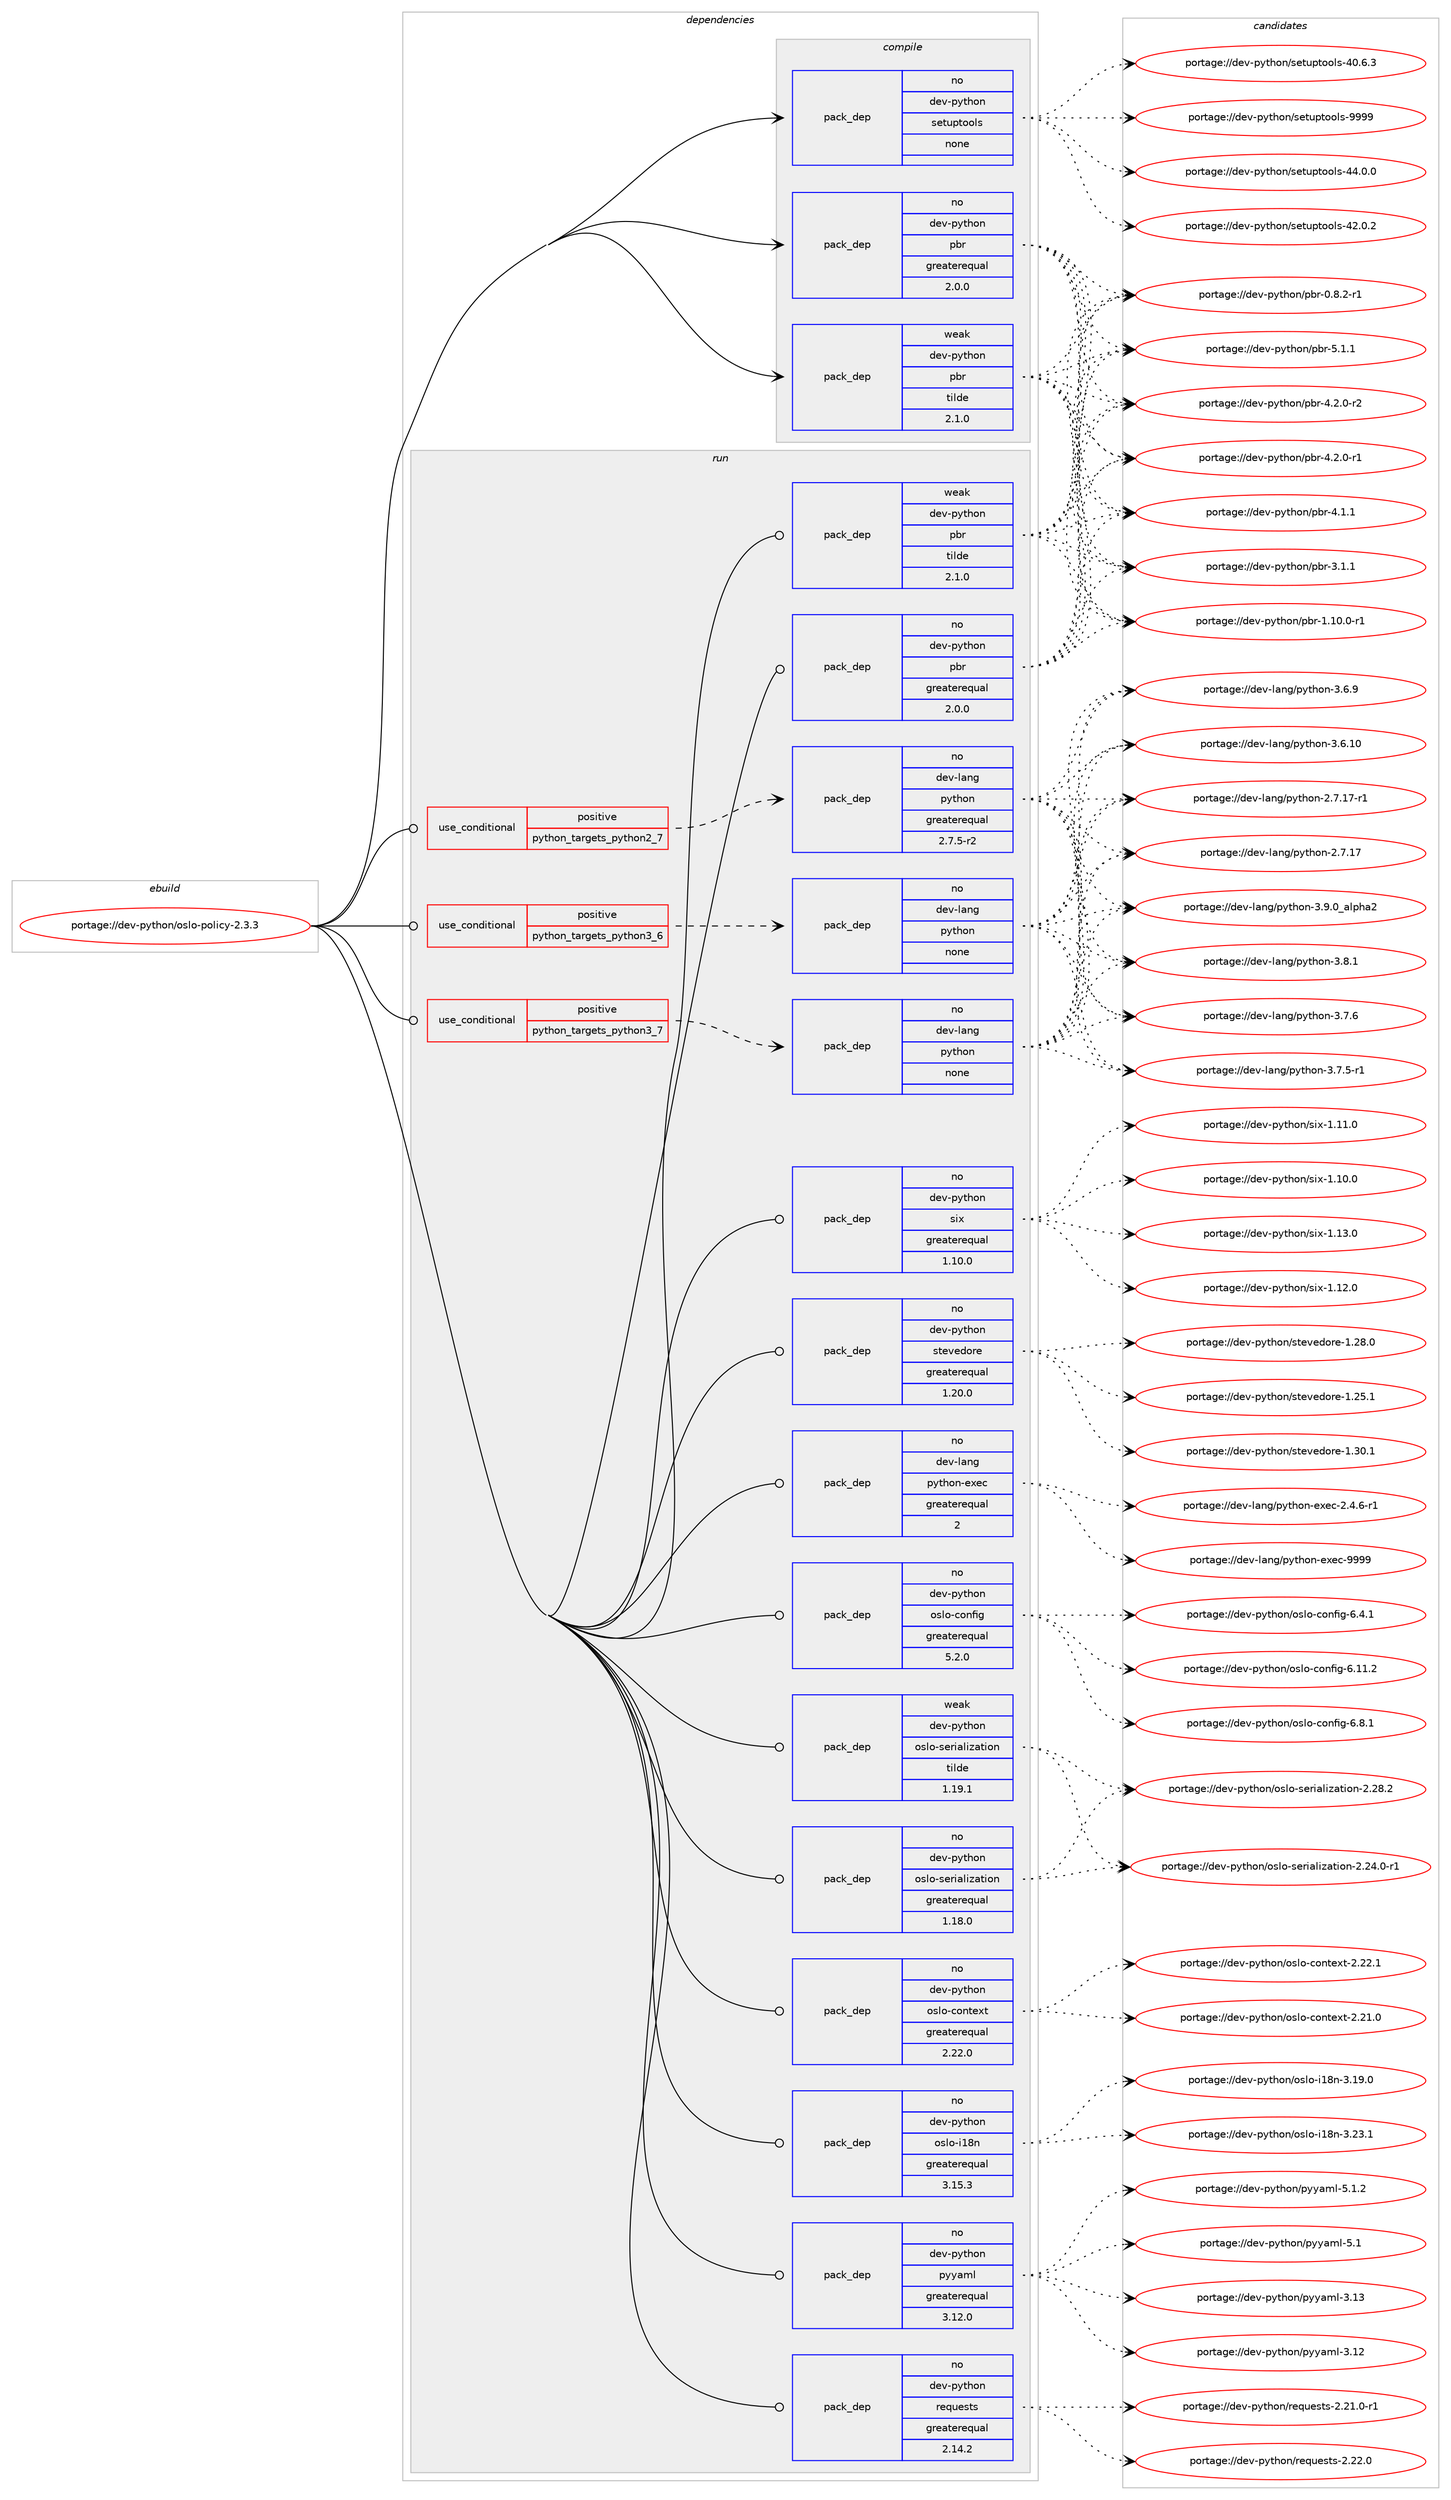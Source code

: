 digraph prolog {

# *************
# Graph options
# *************

newrank=true;
concentrate=true;
compound=true;
graph [rankdir=LR,fontname=Helvetica,fontsize=10,ranksep=1.5];#, ranksep=2.5, nodesep=0.2];
edge  [arrowhead=vee];
node  [fontname=Helvetica,fontsize=10];

# **********
# The ebuild
# **********

subgraph cluster_leftcol {
color=gray;
label=<<i>ebuild</i>>;
id [label="portage://dev-python/oslo-policy-2.3.3", color=red, width=4, href="../dev-python/oslo-policy-2.3.3.svg"];
}

# ****************
# The dependencies
# ****************

subgraph cluster_midcol {
color=gray;
label=<<i>dependencies</i>>;
subgraph cluster_compile {
fillcolor="#eeeeee";
style=filled;
label=<<i>compile</i>>;
subgraph pack328804 {
dependency445417 [label=<<TABLE BORDER="0" CELLBORDER="1" CELLSPACING="0" CELLPADDING="4" WIDTH="220"><TR><TD ROWSPAN="6" CELLPADDING="30">pack_dep</TD></TR><TR><TD WIDTH="110">no</TD></TR><TR><TD>dev-python</TD></TR><TR><TD>pbr</TD></TR><TR><TD>greaterequal</TD></TR><TR><TD>2.0.0</TD></TR></TABLE>>, shape=none, color=blue];
}
id:e -> dependency445417:w [weight=20,style="solid",arrowhead="vee"];
subgraph pack328805 {
dependency445418 [label=<<TABLE BORDER="0" CELLBORDER="1" CELLSPACING="0" CELLPADDING="4" WIDTH="220"><TR><TD ROWSPAN="6" CELLPADDING="30">pack_dep</TD></TR><TR><TD WIDTH="110">no</TD></TR><TR><TD>dev-python</TD></TR><TR><TD>setuptools</TD></TR><TR><TD>none</TD></TR><TR><TD></TD></TR></TABLE>>, shape=none, color=blue];
}
id:e -> dependency445418:w [weight=20,style="solid",arrowhead="vee"];
subgraph pack328806 {
dependency445419 [label=<<TABLE BORDER="0" CELLBORDER="1" CELLSPACING="0" CELLPADDING="4" WIDTH="220"><TR><TD ROWSPAN="6" CELLPADDING="30">pack_dep</TD></TR><TR><TD WIDTH="110">weak</TD></TR><TR><TD>dev-python</TD></TR><TR><TD>pbr</TD></TR><TR><TD>tilde</TD></TR><TR><TD>2.1.0</TD></TR></TABLE>>, shape=none, color=blue];
}
id:e -> dependency445419:w [weight=20,style="solid",arrowhead="vee"];
}
subgraph cluster_compileandrun {
fillcolor="#eeeeee";
style=filled;
label=<<i>compile and run</i>>;
}
subgraph cluster_run {
fillcolor="#eeeeee";
style=filled;
label=<<i>run</i>>;
subgraph cond111640 {
dependency445420 [label=<<TABLE BORDER="0" CELLBORDER="1" CELLSPACING="0" CELLPADDING="4"><TR><TD ROWSPAN="3" CELLPADDING="10">use_conditional</TD></TR><TR><TD>positive</TD></TR><TR><TD>python_targets_python2_7</TD></TR></TABLE>>, shape=none, color=red];
subgraph pack328807 {
dependency445421 [label=<<TABLE BORDER="0" CELLBORDER="1" CELLSPACING="0" CELLPADDING="4" WIDTH="220"><TR><TD ROWSPAN="6" CELLPADDING="30">pack_dep</TD></TR><TR><TD WIDTH="110">no</TD></TR><TR><TD>dev-lang</TD></TR><TR><TD>python</TD></TR><TR><TD>greaterequal</TD></TR><TR><TD>2.7.5-r2</TD></TR></TABLE>>, shape=none, color=blue];
}
dependency445420:e -> dependency445421:w [weight=20,style="dashed",arrowhead="vee"];
}
id:e -> dependency445420:w [weight=20,style="solid",arrowhead="odot"];
subgraph cond111641 {
dependency445422 [label=<<TABLE BORDER="0" CELLBORDER="1" CELLSPACING="0" CELLPADDING="4"><TR><TD ROWSPAN="3" CELLPADDING="10">use_conditional</TD></TR><TR><TD>positive</TD></TR><TR><TD>python_targets_python3_6</TD></TR></TABLE>>, shape=none, color=red];
subgraph pack328808 {
dependency445423 [label=<<TABLE BORDER="0" CELLBORDER="1" CELLSPACING="0" CELLPADDING="4" WIDTH="220"><TR><TD ROWSPAN="6" CELLPADDING="30">pack_dep</TD></TR><TR><TD WIDTH="110">no</TD></TR><TR><TD>dev-lang</TD></TR><TR><TD>python</TD></TR><TR><TD>none</TD></TR><TR><TD></TD></TR></TABLE>>, shape=none, color=blue];
}
dependency445422:e -> dependency445423:w [weight=20,style="dashed",arrowhead="vee"];
}
id:e -> dependency445422:w [weight=20,style="solid",arrowhead="odot"];
subgraph cond111642 {
dependency445424 [label=<<TABLE BORDER="0" CELLBORDER="1" CELLSPACING="0" CELLPADDING="4"><TR><TD ROWSPAN="3" CELLPADDING="10">use_conditional</TD></TR><TR><TD>positive</TD></TR><TR><TD>python_targets_python3_7</TD></TR></TABLE>>, shape=none, color=red];
subgraph pack328809 {
dependency445425 [label=<<TABLE BORDER="0" CELLBORDER="1" CELLSPACING="0" CELLPADDING="4" WIDTH="220"><TR><TD ROWSPAN="6" CELLPADDING="30">pack_dep</TD></TR><TR><TD WIDTH="110">no</TD></TR><TR><TD>dev-lang</TD></TR><TR><TD>python</TD></TR><TR><TD>none</TD></TR><TR><TD></TD></TR></TABLE>>, shape=none, color=blue];
}
dependency445424:e -> dependency445425:w [weight=20,style="dashed",arrowhead="vee"];
}
id:e -> dependency445424:w [weight=20,style="solid",arrowhead="odot"];
subgraph pack328810 {
dependency445426 [label=<<TABLE BORDER="0" CELLBORDER="1" CELLSPACING="0" CELLPADDING="4" WIDTH="220"><TR><TD ROWSPAN="6" CELLPADDING="30">pack_dep</TD></TR><TR><TD WIDTH="110">no</TD></TR><TR><TD>dev-lang</TD></TR><TR><TD>python-exec</TD></TR><TR><TD>greaterequal</TD></TR><TR><TD>2</TD></TR></TABLE>>, shape=none, color=blue];
}
id:e -> dependency445426:w [weight=20,style="solid",arrowhead="odot"];
subgraph pack328811 {
dependency445427 [label=<<TABLE BORDER="0" CELLBORDER="1" CELLSPACING="0" CELLPADDING="4" WIDTH="220"><TR><TD ROWSPAN="6" CELLPADDING="30">pack_dep</TD></TR><TR><TD WIDTH="110">no</TD></TR><TR><TD>dev-python</TD></TR><TR><TD>oslo-config</TD></TR><TR><TD>greaterequal</TD></TR><TR><TD>5.2.0</TD></TR></TABLE>>, shape=none, color=blue];
}
id:e -> dependency445427:w [weight=20,style="solid",arrowhead="odot"];
subgraph pack328812 {
dependency445428 [label=<<TABLE BORDER="0" CELLBORDER="1" CELLSPACING="0" CELLPADDING="4" WIDTH="220"><TR><TD ROWSPAN="6" CELLPADDING="30">pack_dep</TD></TR><TR><TD WIDTH="110">no</TD></TR><TR><TD>dev-python</TD></TR><TR><TD>oslo-context</TD></TR><TR><TD>greaterequal</TD></TR><TR><TD>2.22.0</TD></TR></TABLE>>, shape=none, color=blue];
}
id:e -> dependency445428:w [weight=20,style="solid",arrowhead="odot"];
subgraph pack328813 {
dependency445429 [label=<<TABLE BORDER="0" CELLBORDER="1" CELLSPACING="0" CELLPADDING="4" WIDTH="220"><TR><TD ROWSPAN="6" CELLPADDING="30">pack_dep</TD></TR><TR><TD WIDTH="110">no</TD></TR><TR><TD>dev-python</TD></TR><TR><TD>oslo-i18n</TD></TR><TR><TD>greaterequal</TD></TR><TR><TD>3.15.3</TD></TR></TABLE>>, shape=none, color=blue];
}
id:e -> dependency445429:w [weight=20,style="solid",arrowhead="odot"];
subgraph pack328814 {
dependency445430 [label=<<TABLE BORDER="0" CELLBORDER="1" CELLSPACING="0" CELLPADDING="4" WIDTH="220"><TR><TD ROWSPAN="6" CELLPADDING="30">pack_dep</TD></TR><TR><TD WIDTH="110">no</TD></TR><TR><TD>dev-python</TD></TR><TR><TD>oslo-serialization</TD></TR><TR><TD>greaterequal</TD></TR><TR><TD>1.18.0</TD></TR></TABLE>>, shape=none, color=blue];
}
id:e -> dependency445430:w [weight=20,style="solid",arrowhead="odot"];
subgraph pack328815 {
dependency445431 [label=<<TABLE BORDER="0" CELLBORDER="1" CELLSPACING="0" CELLPADDING="4" WIDTH="220"><TR><TD ROWSPAN="6" CELLPADDING="30">pack_dep</TD></TR><TR><TD WIDTH="110">no</TD></TR><TR><TD>dev-python</TD></TR><TR><TD>pbr</TD></TR><TR><TD>greaterequal</TD></TR><TR><TD>2.0.0</TD></TR></TABLE>>, shape=none, color=blue];
}
id:e -> dependency445431:w [weight=20,style="solid",arrowhead="odot"];
subgraph pack328816 {
dependency445432 [label=<<TABLE BORDER="0" CELLBORDER="1" CELLSPACING="0" CELLPADDING="4" WIDTH="220"><TR><TD ROWSPAN="6" CELLPADDING="30">pack_dep</TD></TR><TR><TD WIDTH="110">no</TD></TR><TR><TD>dev-python</TD></TR><TR><TD>pyyaml</TD></TR><TR><TD>greaterequal</TD></TR><TR><TD>3.12.0</TD></TR></TABLE>>, shape=none, color=blue];
}
id:e -> dependency445432:w [weight=20,style="solid",arrowhead="odot"];
subgraph pack328817 {
dependency445433 [label=<<TABLE BORDER="0" CELLBORDER="1" CELLSPACING="0" CELLPADDING="4" WIDTH="220"><TR><TD ROWSPAN="6" CELLPADDING="30">pack_dep</TD></TR><TR><TD WIDTH="110">no</TD></TR><TR><TD>dev-python</TD></TR><TR><TD>requests</TD></TR><TR><TD>greaterequal</TD></TR><TR><TD>2.14.2</TD></TR></TABLE>>, shape=none, color=blue];
}
id:e -> dependency445433:w [weight=20,style="solid",arrowhead="odot"];
subgraph pack328818 {
dependency445434 [label=<<TABLE BORDER="0" CELLBORDER="1" CELLSPACING="0" CELLPADDING="4" WIDTH="220"><TR><TD ROWSPAN="6" CELLPADDING="30">pack_dep</TD></TR><TR><TD WIDTH="110">no</TD></TR><TR><TD>dev-python</TD></TR><TR><TD>six</TD></TR><TR><TD>greaterequal</TD></TR><TR><TD>1.10.0</TD></TR></TABLE>>, shape=none, color=blue];
}
id:e -> dependency445434:w [weight=20,style="solid",arrowhead="odot"];
subgraph pack328819 {
dependency445435 [label=<<TABLE BORDER="0" CELLBORDER="1" CELLSPACING="0" CELLPADDING="4" WIDTH="220"><TR><TD ROWSPAN="6" CELLPADDING="30">pack_dep</TD></TR><TR><TD WIDTH="110">no</TD></TR><TR><TD>dev-python</TD></TR><TR><TD>stevedore</TD></TR><TR><TD>greaterequal</TD></TR><TR><TD>1.20.0</TD></TR></TABLE>>, shape=none, color=blue];
}
id:e -> dependency445435:w [weight=20,style="solid",arrowhead="odot"];
subgraph pack328820 {
dependency445436 [label=<<TABLE BORDER="0" CELLBORDER="1" CELLSPACING="0" CELLPADDING="4" WIDTH="220"><TR><TD ROWSPAN="6" CELLPADDING="30">pack_dep</TD></TR><TR><TD WIDTH="110">weak</TD></TR><TR><TD>dev-python</TD></TR><TR><TD>oslo-serialization</TD></TR><TR><TD>tilde</TD></TR><TR><TD>1.19.1</TD></TR></TABLE>>, shape=none, color=blue];
}
id:e -> dependency445436:w [weight=20,style="solid",arrowhead="odot"];
subgraph pack328821 {
dependency445437 [label=<<TABLE BORDER="0" CELLBORDER="1" CELLSPACING="0" CELLPADDING="4" WIDTH="220"><TR><TD ROWSPAN="6" CELLPADDING="30">pack_dep</TD></TR><TR><TD WIDTH="110">weak</TD></TR><TR><TD>dev-python</TD></TR><TR><TD>pbr</TD></TR><TR><TD>tilde</TD></TR><TR><TD>2.1.0</TD></TR></TABLE>>, shape=none, color=blue];
}
id:e -> dependency445437:w [weight=20,style="solid",arrowhead="odot"];
}
}

# **************
# The candidates
# **************

subgraph cluster_choices {
rank=same;
color=gray;
label=<<i>candidates</i>>;

subgraph choice328804 {
color=black;
nodesep=1;
choice100101118451121211161041111104711298114455346494649 [label="portage://dev-python/pbr-5.1.1", color=red, width=4,href="../dev-python/pbr-5.1.1.svg"];
choice1001011184511212111610411111047112981144552465046484511450 [label="portage://dev-python/pbr-4.2.0-r2", color=red, width=4,href="../dev-python/pbr-4.2.0-r2.svg"];
choice1001011184511212111610411111047112981144552465046484511449 [label="portage://dev-python/pbr-4.2.0-r1", color=red, width=4,href="../dev-python/pbr-4.2.0-r1.svg"];
choice100101118451121211161041111104711298114455246494649 [label="portage://dev-python/pbr-4.1.1", color=red, width=4,href="../dev-python/pbr-4.1.1.svg"];
choice100101118451121211161041111104711298114455146494649 [label="portage://dev-python/pbr-3.1.1", color=red, width=4,href="../dev-python/pbr-3.1.1.svg"];
choice100101118451121211161041111104711298114454946494846484511449 [label="portage://dev-python/pbr-1.10.0-r1", color=red, width=4,href="../dev-python/pbr-1.10.0-r1.svg"];
choice1001011184511212111610411111047112981144548465646504511449 [label="portage://dev-python/pbr-0.8.2-r1", color=red, width=4,href="../dev-python/pbr-0.8.2-r1.svg"];
dependency445417:e -> choice100101118451121211161041111104711298114455346494649:w [style=dotted,weight="100"];
dependency445417:e -> choice1001011184511212111610411111047112981144552465046484511450:w [style=dotted,weight="100"];
dependency445417:e -> choice1001011184511212111610411111047112981144552465046484511449:w [style=dotted,weight="100"];
dependency445417:e -> choice100101118451121211161041111104711298114455246494649:w [style=dotted,weight="100"];
dependency445417:e -> choice100101118451121211161041111104711298114455146494649:w [style=dotted,weight="100"];
dependency445417:e -> choice100101118451121211161041111104711298114454946494846484511449:w [style=dotted,weight="100"];
dependency445417:e -> choice1001011184511212111610411111047112981144548465646504511449:w [style=dotted,weight="100"];
}
subgraph choice328805 {
color=black;
nodesep=1;
choice10010111845112121116104111110471151011161171121161111111081154557575757 [label="portage://dev-python/setuptools-9999", color=red, width=4,href="../dev-python/setuptools-9999.svg"];
choice100101118451121211161041111104711510111611711211611111110811545525246484648 [label="portage://dev-python/setuptools-44.0.0", color=red, width=4,href="../dev-python/setuptools-44.0.0.svg"];
choice100101118451121211161041111104711510111611711211611111110811545525046484650 [label="portage://dev-python/setuptools-42.0.2", color=red, width=4,href="../dev-python/setuptools-42.0.2.svg"];
choice100101118451121211161041111104711510111611711211611111110811545524846544651 [label="portage://dev-python/setuptools-40.6.3", color=red, width=4,href="../dev-python/setuptools-40.6.3.svg"];
dependency445418:e -> choice10010111845112121116104111110471151011161171121161111111081154557575757:w [style=dotted,weight="100"];
dependency445418:e -> choice100101118451121211161041111104711510111611711211611111110811545525246484648:w [style=dotted,weight="100"];
dependency445418:e -> choice100101118451121211161041111104711510111611711211611111110811545525046484650:w [style=dotted,weight="100"];
dependency445418:e -> choice100101118451121211161041111104711510111611711211611111110811545524846544651:w [style=dotted,weight="100"];
}
subgraph choice328806 {
color=black;
nodesep=1;
choice100101118451121211161041111104711298114455346494649 [label="portage://dev-python/pbr-5.1.1", color=red, width=4,href="../dev-python/pbr-5.1.1.svg"];
choice1001011184511212111610411111047112981144552465046484511450 [label="portage://dev-python/pbr-4.2.0-r2", color=red, width=4,href="../dev-python/pbr-4.2.0-r2.svg"];
choice1001011184511212111610411111047112981144552465046484511449 [label="portage://dev-python/pbr-4.2.0-r1", color=red, width=4,href="../dev-python/pbr-4.2.0-r1.svg"];
choice100101118451121211161041111104711298114455246494649 [label="portage://dev-python/pbr-4.1.1", color=red, width=4,href="../dev-python/pbr-4.1.1.svg"];
choice100101118451121211161041111104711298114455146494649 [label="portage://dev-python/pbr-3.1.1", color=red, width=4,href="../dev-python/pbr-3.1.1.svg"];
choice100101118451121211161041111104711298114454946494846484511449 [label="portage://dev-python/pbr-1.10.0-r1", color=red, width=4,href="../dev-python/pbr-1.10.0-r1.svg"];
choice1001011184511212111610411111047112981144548465646504511449 [label="portage://dev-python/pbr-0.8.2-r1", color=red, width=4,href="../dev-python/pbr-0.8.2-r1.svg"];
dependency445419:e -> choice100101118451121211161041111104711298114455346494649:w [style=dotted,weight="100"];
dependency445419:e -> choice1001011184511212111610411111047112981144552465046484511450:w [style=dotted,weight="100"];
dependency445419:e -> choice1001011184511212111610411111047112981144552465046484511449:w [style=dotted,weight="100"];
dependency445419:e -> choice100101118451121211161041111104711298114455246494649:w [style=dotted,weight="100"];
dependency445419:e -> choice100101118451121211161041111104711298114455146494649:w [style=dotted,weight="100"];
dependency445419:e -> choice100101118451121211161041111104711298114454946494846484511449:w [style=dotted,weight="100"];
dependency445419:e -> choice1001011184511212111610411111047112981144548465646504511449:w [style=dotted,weight="100"];
}
subgraph choice328807 {
color=black;
nodesep=1;
choice10010111845108971101034711212111610411111045514657464895971081121049750 [label="portage://dev-lang/python-3.9.0_alpha2", color=red, width=4,href="../dev-lang/python-3.9.0_alpha2.svg"];
choice100101118451089711010347112121116104111110455146564649 [label="portage://dev-lang/python-3.8.1", color=red, width=4,href="../dev-lang/python-3.8.1.svg"];
choice100101118451089711010347112121116104111110455146554654 [label="portage://dev-lang/python-3.7.6", color=red, width=4,href="../dev-lang/python-3.7.6.svg"];
choice1001011184510897110103471121211161041111104551465546534511449 [label="portage://dev-lang/python-3.7.5-r1", color=red, width=4,href="../dev-lang/python-3.7.5-r1.svg"];
choice100101118451089711010347112121116104111110455146544657 [label="portage://dev-lang/python-3.6.9", color=red, width=4,href="../dev-lang/python-3.6.9.svg"];
choice10010111845108971101034711212111610411111045514654464948 [label="portage://dev-lang/python-3.6.10", color=red, width=4,href="../dev-lang/python-3.6.10.svg"];
choice100101118451089711010347112121116104111110455046554649554511449 [label="portage://dev-lang/python-2.7.17-r1", color=red, width=4,href="../dev-lang/python-2.7.17-r1.svg"];
choice10010111845108971101034711212111610411111045504655464955 [label="portage://dev-lang/python-2.7.17", color=red, width=4,href="../dev-lang/python-2.7.17.svg"];
dependency445421:e -> choice10010111845108971101034711212111610411111045514657464895971081121049750:w [style=dotted,weight="100"];
dependency445421:e -> choice100101118451089711010347112121116104111110455146564649:w [style=dotted,weight="100"];
dependency445421:e -> choice100101118451089711010347112121116104111110455146554654:w [style=dotted,weight="100"];
dependency445421:e -> choice1001011184510897110103471121211161041111104551465546534511449:w [style=dotted,weight="100"];
dependency445421:e -> choice100101118451089711010347112121116104111110455146544657:w [style=dotted,weight="100"];
dependency445421:e -> choice10010111845108971101034711212111610411111045514654464948:w [style=dotted,weight="100"];
dependency445421:e -> choice100101118451089711010347112121116104111110455046554649554511449:w [style=dotted,weight="100"];
dependency445421:e -> choice10010111845108971101034711212111610411111045504655464955:w [style=dotted,weight="100"];
}
subgraph choice328808 {
color=black;
nodesep=1;
choice10010111845108971101034711212111610411111045514657464895971081121049750 [label="portage://dev-lang/python-3.9.0_alpha2", color=red, width=4,href="../dev-lang/python-3.9.0_alpha2.svg"];
choice100101118451089711010347112121116104111110455146564649 [label="portage://dev-lang/python-3.8.1", color=red, width=4,href="../dev-lang/python-3.8.1.svg"];
choice100101118451089711010347112121116104111110455146554654 [label="portage://dev-lang/python-3.7.6", color=red, width=4,href="../dev-lang/python-3.7.6.svg"];
choice1001011184510897110103471121211161041111104551465546534511449 [label="portage://dev-lang/python-3.7.5-r1", color=red, width=4,href="../dev-lang/python-3.7.5-r1.svg"];
choice100101118451089711010347112121116104111110455146544657 [label="portage://dev-lang/python-3.6.9", color=red, width=4,href="../dev-lang/python-3.6.9.svg"];
choice10010111845108971101034711212111610411111045514654464948 [label="portage://dev-lang/python-3.6.10", color=red, width=4,href="../dev-lang/python-3.6.10.svg"];
choice100101118451089711010347112121116104111110455046554649554511449 [label="portage://dev-lang/python-2.7.17-r1", color=red, width=4,href="../dev-lang/python-2.7.17-r1.svg"];
choice10010111845108971101034711212111610411111045504655464955 [label="portage://dev-lang/python-2.7.17", color=red, width=4,href="../dev-lang/python-2.7.17.svg"];
dependency445423:e -> choice10010111845108971101034711212111610411111045514657464895971081121049750:w [style=dotted,weight="100"];
dependency445423:e -> choice100101118451089711010347112121116104111110455146564649:w [style=dotted,weight="100"];
dependency445423:e -> choice100101118451089711010347112121116104111110455146554654:w [style=dotted,weight="100"];
dependency445423:e -> choice1001011184510897110103471121211161041111104551465546534511449:w [style=dotted,weight="100"];
dependency445423:e -> choice100101118451089711010347112121116104111110455146544657:w [style=dotted,weight="100"];
dependency445423:e -> choice10010111845108971101034711212111610411111045514654464948:w [style=dotted,weight="100"];
dependency445423:e -> choice100101118451089711010347112121116104111110455046554649554511449:w [style=dotted,weight="100"];
dependency445423:e -> choice10010111845108971101034711212111610411111045504655464955:w [style=dotted,weight="100"];
}
subgraph choice328809 {
color=black;
nodesep=1;
choice10010111845108971101034711212111610411111045514657464895971081121049750 [label="portage://dev-lang/python-3.9.0_alpha2", color=red, width=4,href="../dev-lang/python-3.9.0_alpha2.svg"];
choice100101118451089711010347112121116104111110455146564649 [label="portage://dev-lang/python-3.8.1", color=red, width=4,href="../dev-lang/python-3.8.1.svg"];
choice100101118451089711010347112121116104111110455146554654 [label="portage://dev-lang/python-3.7.6", color=red, width=4,href="../dev-lang/python-3.7.6.svg"];
choice1001011184510897110103471121211161041111104551465546534511449 [label="portage://dev-lang/python-3.7.5-r1", color=red, width=4,href="../dev-lang/python-3.7.5-r1.svg"];
choice100101118451089711010347112121116104111110455146544657 [label="portage://dev-lang/python-3.6.9", color=red, width=4,href="../dev-lang/python-3.6.9.svg"];
choice10010111845108971101034711212111610411111045514654464948 [label="portage://dev-lang/python-3.6.10", color=red, width=4,href="../dev-lang/python-3.6.10.svg"];
choice100101118451089711010347112121116104111110455046554649554511449 [label="portage://dev-lang/python-2.7.17-r1", color=red, width=4,href="../dev-lang/python-2.7.17-r1.svg"];
choice10010111845108971101034711212111610411111045504655464955 [label="portage://dev-lang/python-2.7.17", color=red, width=4,href="../dev-lang/python-2.7.17.svg"];
dependency445425:e -> choice10010111845108971101034711212111610411111045514657464895971081121049750:w [style=dotted,weight="100"];
dependency445425:e -> choice100101118451089711010347112121116104111110455146564649:w [style=dotted,weight="100"];
dependency445425:e -> choice100101118451089711010347112121116104111110455146554654:w [style=dotted,weight="100"];
dependency445425:e -> choice1001011184510897110103471121211161041111104551465546534511449:w [style=dotted,weight="100"];
dependency445425:e -> choice100101118451089711010347112121116104111110455146544657:w [style=dotted,weight="100"];
dependency445425:e -> choice10010111845108971101034711212111610411111045514654464948:w [style=dotted,weight="100"];
dependency445425:e -> choice100101118451089711010347112121116104111110455046554649554511449:w [style=dotted,weight="100"];
dependency445425:e -> choice10010111845108971101034711212111610411111045504655464955:w [style=dotted,weight="100"];
}
subgraph choice328810 {
color=black;
nodesep=1;
choice10010111845108971101034711212111610411111045101120101994557575757 [label="portage://dev-lang/python-exec-9999", color=red, width=4,href="../dev-lang/python-exec-9999.svg"];
choice10010111845108971101034711212111610411111045101120101994550465246544511449 [label="portage://dev-lang/python-exec-2.4.6-r1", color=red, width=4,href="../dev-lang/python-exec-2.4.6-r1.svg"];
dependency445426:e -> choice10010111845108971101034711212111610411111045101120101994557575757:w [style=dotted,weight="100"];
dependency445426:e -> choice10010111845108971101034711212111610411111045101120101994550465246544511449:w [style=dotted,weight="100"];
}
subgraph choice328811 {
color=black;
nodesep=1;
choice10010111845112121116104111110471111151081114599111110102105103455446564649 [label="portage://dev-python/oslo-config-6.8.1", color=red, width=4,href="../dev-python/oslo-config-6.8.1.svg"];
choice10010111845112121116104111110471111151081114599111110102105103455446524649 [label="portage://dev-python/oslo-config-6.4.1", color=red, width=4,href="../dev-python/oslo-config-6.4.1.svg"];
choice1001011184511212111610411111047111115108111459911111010210510345544649494650 [label="portage://dev-python/oslo-config-6.11.2", color=red, width=4,href="../dev-python/oslo-config-6.11.2.svg"];
dependency445427:e -> choice10010111845112121116104111110471111151081114599111110102105103455446564649:w [style=dotted,weight="100"];
dependency445427:e -> choice10010111845112121116104111110471111151081114599111110102105103455446524649:w [style=dotted,weight="100"];
dependency445427:e -> choice1001011184511212111610411111047111115108111459911111010210510345544649494650:w [style=dotted,weight="100"];
}
subgraph choice328812 {
color=black;
nodesep=1;
choice1001011184511212111610411111047111115108111459911111011610112011645504650504649 [label="portage://dev-python/oslo-context-2.22.1", color=red, width=4,href="../dev-python/oslo-context-2.22.1.svg"];
choice1001011184511212111610411111047111115108111459911111011610112011645504650494648 [label="portage://dev-python/oslo-context-2.21.0", color=red, width=4,href="../dev-python/oslo-context-2.21.0.svg"];
dependency445428:e -> choice1001011184511212111610411111047111115108111459911111011610112011645504650504649:w [style=dotted,weight="100"];
dependency445428:e -> choice1001011184511212111610411111047111115108111459911111011610112011645504650494648:w [style=dotted,weight="100"];
}
subgraph choice328813 {
color=black;
nodesep=1;
choice100101118451121211161041111104711111510811145105495611045514650514649 [label="portage://dev-python/oslo-i18n-3.23.1", color=red, width=4,href="../dev-python/oslo-i18n-3.23.1.svg"];
choice100101118451121211161041111104711111510811145105495611045514649574648 [label="portage://dev-python/oslo-i18n-3.19.0", color=red, width=4,href="../dev-python/oslo-i18n-3.19.0.svg"];
dependency445429:e -> choice100101118451121211161041111104711111510811145105495611045514650514649:w [style=dotted,weight="100"];
dependency445429:e -> choice100101118451121211161041111104711111510811145105495611045514649574648:w [style=dotted,weight="100"];
}
subgraph choice328814 {
color=black;
nodesep=1;
choice100101118451121211161041111104711111510811145115101114105971081051229711610511111045504650564650 [label="portage://dev-python/oslo-serialization-2.28.2", color=red, width=4,href="../dev-python/oslo-serialization-2.28.2.svg"];
choice1001011184511212111610411111047111115108111451151011141059710810512297116105111110455046505246484511449 [label="portage://dev-python/oslo-serialization-2.24.0-r1", color=red, width=4,href="../dev-python/oslo-serialization-2.24.0-r1.svg"];
dependency445430:e -> choice100101118451121211161041111104711111510811145115101114105971081051229711610511111045504650564650:w [style=dotted,weight="100"];
dependency445430:e -> choice1001011184511212111610411111047111115108111451151011141059710810512297116105111110455046505246484511449:w [style=dotted,weight="100"];
}
subgraph choice328815 {
color=black;
nodesep=1;
choice100101118451121211161041111104711298114455346494649 [label="portage://dev-python/pbr-5.1.1", color=red, width=4,href="../dev-python/pbr-5.1.1.svg"];
choice1001011184511212111610411111047112981144552465046484511450 [label="portage://dev-python/pbr-4.2.0-r2", color=red, width=4,href="../dev-python/pbr-4.2.0-r2.svg"];
choice1001011184511212111610411111047112981144552465046484511449 [label="portage://dev-python/pbr-4.2.0-r1", color=red, width=4,href="../dev-python/pbr-4.2.0-r1.svg"];
choice100101118451121211161041111104711298114455246494649 [label="portage://dev-python/pbr-4.1.1", color=red, width=4,href="../dev-python/pbr-4.1.1.svg"];
choice100101118451121211161041111104711298114455146494649 [label="portage://dev-python/pbr-3.1.1", color=red, width=4,href="../dev-python/pbr-3.1.1.svg"];
choice100101118451121211161041111104711298114454946494846484511449 [label="portage://dev-python/pbr-1.10.0-r1", color=red, width=4,href="../dev-python/pbr-1.10.0-r1.svg"];
choice1001011184511212111610411111047112981144548465646504511449 [label="portage://dev-python/pbr-0.8.2-r1", color=red, width=4,href="../dev-python/pbr-0.8.2-r1.svg"];
dependency445431:e -> choice100101118451121211161041111104711298114455346494649:w [style=dotted,weight="100"];
dependency445431:e -> choice1001011184511212111610411111047112981144552465046484511450:w [style=dotted,weight="100"];
dependency445431:e -> choice1001011184511212111610411111047112981144552465046484511449:w [style=dotted,weight="100"];
dependency445431:e -> choice100101118451121211161041111104711298114455246494649:w [style=dotted,weight="100"];
dependency445431:e -> choice100101118451121211161041111104711298114455146494649:w [style=dotted,weight="100"];
dependency445431:e -> choice100101118451121211161041111104711298114454946494846484511449:w [style=dotted,weight="100"];
dependency445431:e -> choice1001011184511212111610411111047112981144548465646504511449:w [style=dotted,weight="100"];
}
subgraph choice328816 {
color=black;
nodesep=1;
choice100101118451121211161041111104711212112197109108455346494650 [label="portage://dev-python/pyyaml-5.1.2", color=red, width=4,href="../dev-python/pyyaml-5.1.2.svg"];
choice10010111845112121116104111110471121211219710910845534649 [label="portage://dev-python/pyyaml-5.1", color=red, width=4,href="../dev-python/pyyaml-5.1.svg"];
choice1001011184511212111610411111047112121121971091084551464951 [label="portage://dev-python/pyyaml-3.13", color=red, width=4,href="../dev-python/pyyaml-3.13.svg"];
choice1001011184511212111610411111047112121121971091084551464950 [label="portage://dev-python/pyyaml-3.12", color=red, width=4,href="../dev-python/pyyaml-3.12.svg"];
dependency445432:e -> choice100101118451121211161041111104711212112197109108455346494650:w [style=dotted,weight="100"];
dependency445432:e -> choice10010111845112121116104111110471121211219710910845534649:w [style=dotted,weight="100"];
dependency445432:e -> choice1001011184511212111610411111047112121121971091084551464951:w [style=dotted,weight="100"];
dependency445432:e -> choice1001011184511212111610411111047112121121971091084551464950:w [style=dotted,weight="100"];
}
subgraph choice328817 {
color=black;
nodesep=1;
choice100101118451121211161041111104711410111311710111511611545504650504648 [label="portage://dev-python/requests-2.22.0", color=red, width=4,href="../dev-python/requests-2.22.0.svg"];
choice1001011184511212111610411111047114101113117101115116115455046504946484511449 [label="portage://dev-python/requests-2.21.0-r1", color=red, width=4,href="../dev-python/requests-2.21.0-r1.svg"];
dependency445433:e -> choice100101118451121211161041111104711410111311710111511611545504650504648:w [style=dotted,weight="100"];
dependency445433:e -> choice1001011184511212111610411111047114101113117101115116115455046504946484511449:w [style=dotted,weight="100"];
}
subgraph choice328818 {
color=black;
nodesep=1;
choice100101118451121211161041111104711510512045494649514648 [label="portage://dev-python/six-1.13.0", color=red, width=4,href="../dev-python/six-1.13.0.svg"];
choice100101118451121211161041111104711510512045494649504648 [label="portage://dev-python/six-1.12.0", color=red, width=4,href="../dev-python/six-1.12.0.svg"];
choice100101118451121211161041111104711510512045494649494648 [label="portage://dev-python/six-1.11.0", color=red, width=4,href="../dev-python/six-1.11.0.svg"];
choice100101118451121211161041111104711510512045494649484648 [label="portage://dev-python/six-1.10.0", color=red, width=4,href="../dev-python/six-1.10.0.svg"];
dependency445434:e -> choice100101118451121211161041111104711510512045494649514648:w [style=dotted,weight="100"];
dependency445434:e -> choice100101118451121211161041111104711510512045494649504648:w [style=dotted,weight="100"];
dependency445434:e -> choice100101118451121211161041111104711510512045494649494648:w [style=dotted,weight="100"];
dependency445434:e -> choice100101118451121211161041111104711510512045494649484648:w [style=dotted,weight="100"];
}
subgraph choice328819 {
color=black;
nodesep=1;
choice100101118451121211161041111104711511610111810110011111410145494651484649 [label="portage://dev-python/stevedore-1.30.1", color=red, width=4,href="../dev-python/stevedore-1.30.1.svg"];
choice100101118451121211161041111104711511610111810110011111410145494650564648 [label="portage://dev-python/stevedore-1.28.0", color=red, width=4,href="../dev-python/stevedore-1.28.0.svg"];
choice100101118451121211161041111104711511610111810110011111410145494650534649 [label="portage://dev-python/stevedore-1.25.1", color=red, width=4,href="../dev-python/stevedore-1.25.1.svg"];
dependency445435:e -> choice100101118451121211161041111104711511610111810110011111410145494651484649:w [style=dotted,weight="100"];
dependency445435:e -> choice100101118451121211161041111104711511610111810110011111410145494650564648:w [style=dotted,weight="100"];
dependency445435:e -> choice100101118451121211161041111104711511610111810110011111410145494650534649:w [style=dotted,weight="100"];
}
subgraph choice328820 {
color=black;
nodesep=1;
choice100101118451121211161041111104711111510811145115101114105971081051229711610511111045504650564650 [label="portage://dev-python/oslo-serialization-2.28.2", color=red, width=4,href="../dev-python/oslo-serialization-2.28.2.svg"];
choice1001011184511212111610411111047111115108111451151011141059710810512297116105111110455046505246484511449 [label="portage://dev-python/oslo-serialization-2.24.0-r1", color=red, width=4,href="../dev-python/oslo-serialization-2.24.0-r1.svg"];
dependency445436:e -> choice100101118451121211161041111104711111510811145115101114105971081051229711610511111045504650564650:w [style=dotted,weight="100"];
dependency445436:e -> choice1001011184511212111610411111047111115108111451151011141059710810512297116105111110455046505246484511449:w [style=dotted,weight="100"];
}
subgraph choice328821 {
color=black;
nodesep=1;
choice100101118451121211161041111104711298114455346494649 [label="portage://dev-python/pbr-5.1.1", color=red, width=4,href="../dev-python/pbr-5.1.1.svg"];
choice1001011184511212111610411111047112981144552465046484511450 [label="portage://dev-python/pbr-4.2.0-r2", color=red, width=4,href="../dev-python/pbr-4.2.0-r2.svg"];
choice1001011184511212111610411111047112981144552465046484511449 [label="portage://dev-python/pbr-4.2.0-r1", color=red, width=4,href="../dev-python/pbr-4.2.0-r1.svg"];
choice100101118451121211161041111104711298114455246494649 [label="portage://dev-python/pbr-4.1.1", color=red, width=4,href="../dev-python/pbr-4.1.1.svg"];
choice100101118451121211161041111104711298114455146494649 [label="portage://dev-python/pbr-3.1.1", color=red, width=4,href="../dev-python/pbr-3.1.1.svg"];
choice100101118451121211161041111104711298114454946494846484511449 [label="portage://dev-python/pbr-1.10.0-r1", color=red, width=4,href="../dev-python/pbr-1.10.0-r1.svg"];
choice1001011184511212111610411111047112981144548465646504511449 [label="portage://dev-python/pbr-0.8.2-r1", color=red, width=4,href="../dev-python/pbr-0.8.2-r1.svg"];
dependency445437:e -> choice100101118451121211161041111104711298114455346494649:w [style=dotted,weight="100"];
dependency445437:e -> choice1001011184511212111610411111047112981144552465046484511450:w [style=dotted,weight="100"];
dependency445437:e -> choice1001011184511212111610411111047112981144552465046484511449:w [style=dotted,weight="100"];
dependency445437:e -> choice100101118451121211161041111104711298114455246494649:w [style=dotted,weight="100"];
dependency445437:e -> choice100101118451121211161041111104711298114455146494649:w [style=dotted,weight="100"];
dependency445437:e -> choice100101118451121211161041111104711298114454946494846484511449:w [style=dotted,weight="100"];
dependency445437:e -> choice1001011184511212111610411111047112981144548465646504511449:w [style=dotted,weight="100"];
}
}

}
